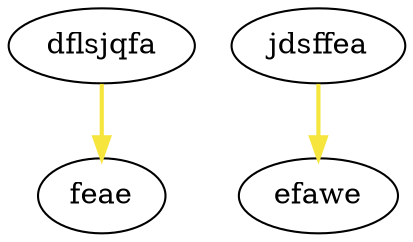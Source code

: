 digraph {
	graph [bb="0,0,164.44,108"];
	node [label="\N"];
	dflsjqfa	 [height=0.5,
		pos="38.347,90",
		width=1.0652];
	feae	 [height=0.5,
		pos="38.347,18",
		width=0.75];
	dflsjqfa -> feae [key="key=202494",
	arrowhead=normal,
	color="#f6e53d",
	pos="e,38.347,36.104 38.347,71.697 38.347,63.983 38.347,54.712 38.347,46.112",
	style=bold];
jdsffea [height=0.5,
	pos="129.35,90",
	width=0.97491];
efawe [height=0.5,
	pos="129.35,18",
	width=0.88464];
jdsffea -> efawe [key="key=465701",
arrowhead=normal,
color="#f6e53d",
pos="e,129.35,36.104 129.35,71.697 129.35,63.983 129.35,54.712 129.35,46.112",
style=bold];
}
